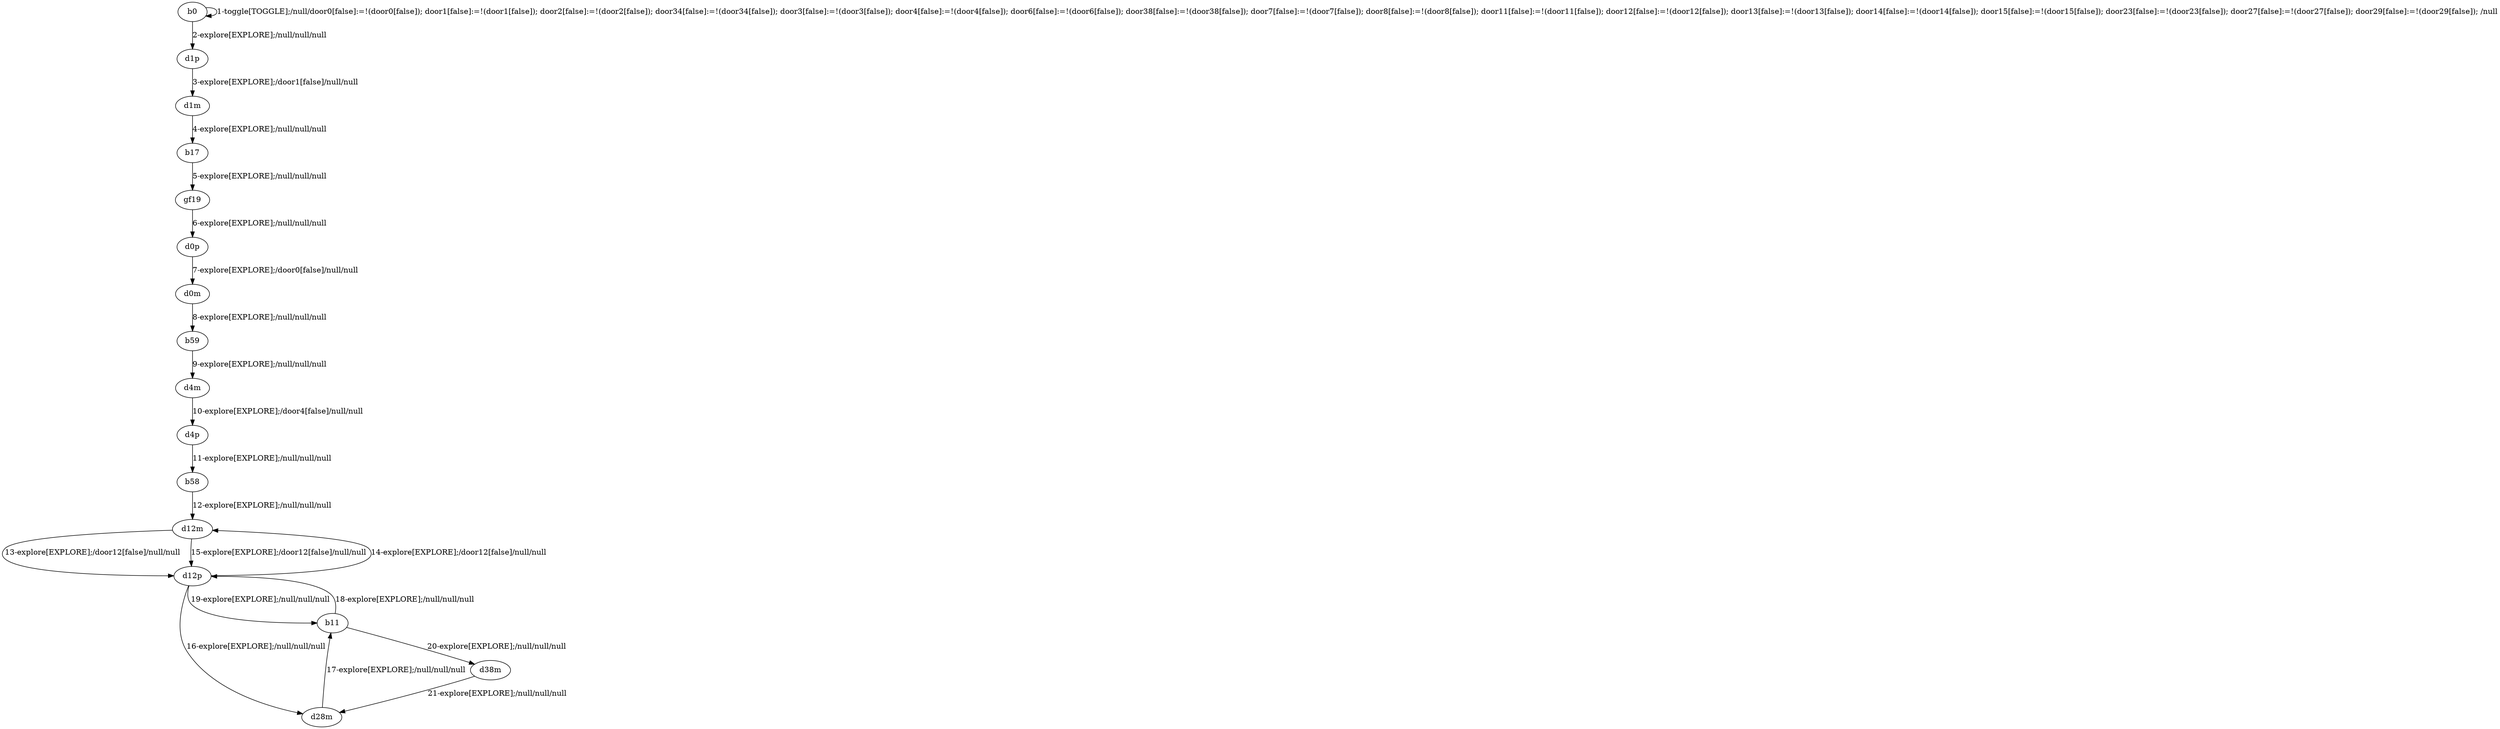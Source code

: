 # Total number of goals covered by this test: 1
# d12p --> d12m

digraph g {
"b0" -> "b0" [label = "1-toggle[TOGGLE];/null/door0[false]:=!(door0[false]); door1[false]:=!(door1[false]); door2[false]:=!(door2[false]); door34[false]:=!(door34[false]); door3[false]:=!(door3[false]); door4[false]:=!(door4[false]); door6[false]:=!(door6[false]); door38[false]:=!(door38[false]); door7[false]:=!(door7[false]); door8[false]:=!(door8[false]); door11[false]:=!(door11[false]); door12[false]:=!(door12[false]); door13[false]:=!(door13[false]); door14[false]:=!(door14[false]); door15[false]:=!(door15[false]); door23[false]:=!(door23[false]); door27[false]:=!(door27[false]); door29[false]:=!(door29[false]); /null"];
"b0" -> "d1p" [label = "2-explore[EXPLORE];/null/null/null"];
"d1p" -> "d1m" [label = "3-explore[EXPLORE];/door1[false]/null/null"];
"d1m" -> "b17" [label = "4-explore[EXPLORE];/null/null/null"];
"b17" -> "gf19" [label = "5-explore[EXPLORE];/null/null/null"];
"gf19" -> "d0p" [label = "6-explore[EXPLORE];/null/null/null"];
"d0p" -> "d0m" [label = "7-explore[EXPLORE];/door0[false]/null/null"];
"d0m" -> "b59" [label = "8-explore[EXPLORE];/null/null/null"];
"b59" -> "d4m" [label = "9-explore[EXPLORE];/null/null/null"];
"d4m" -> "d4p" [label = "10-explore[EXPLORE];/door4[false]/null/null"];
"d4p" -> "b58" [label = "11-explore[EXPLORE];/null/null/null"];
"b58" -> "d12m" [label = "12-explore[EXPLORE];/null/null/null"];
"d12m" -> "d12p" [label = "13-explore[EXPLORE];/door12[false]/null/null"];
"d12p" -> "d12m" [label = "14-explore[EXPLORE];/door12[false]/null/null"];
"d12m" -> "d12p" [label = "15-explore[EXPLORE];/door12[false]/null/null"];
"d12p" -> "d28m" [label = "16-explore[EXPLORE];/null/null/null"];
"d28m" -> "b11" [label = "17-explore[EXPLORE];/null/null/null"];
"b11" -> "d12p" [label = "18-explore[EXPLORE];/null/null/null"];
"d12p" -> "b11" [label = "19-explore[EXPLORE];/null/null/null"];
"b11" -> "d38m" [label = "20-explore[EXPLORE];/null/null/null"];
"d38m" -> "d28m" [label = "21-explore[EXPLORE];/null/null/null"];
}
